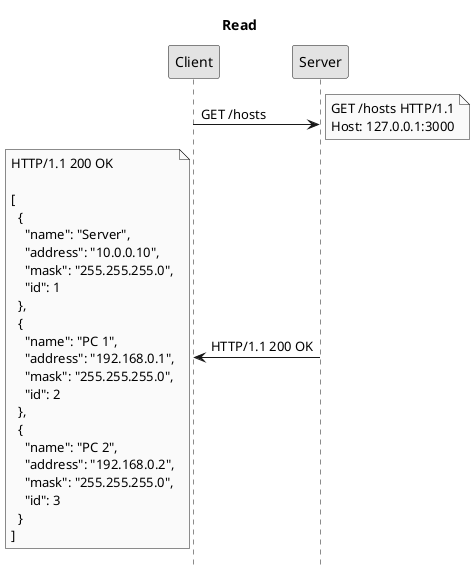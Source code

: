@startuml
title Read
hide footbox
skinparam monochrome true

Client -> Server: GET /hosts
note right: GET /hosts HTTP/1.1\nHost: 127.0.0.1:3000
Server -> Client: HTTP/1.1 200 OK
note left: HTTP/1.1 200 OK\n\n[\n  {\n    "name": "Server",\n    "address": "10.0.0.10",\n    "mask": "255.255.255.0",\n    "id": 1\n  },\n  {\n    "name": "PC 1",\n    "address": "192.168.0.1",\n    "mask": "255.255.255.0",\n    "id": 2\n  },\n  {\n    "name": "PC 2",\n    "address": "192.168.0.2",\n    "mask": "255.255.255.0",\n    "id": 3\n  }\n]
@enduml
